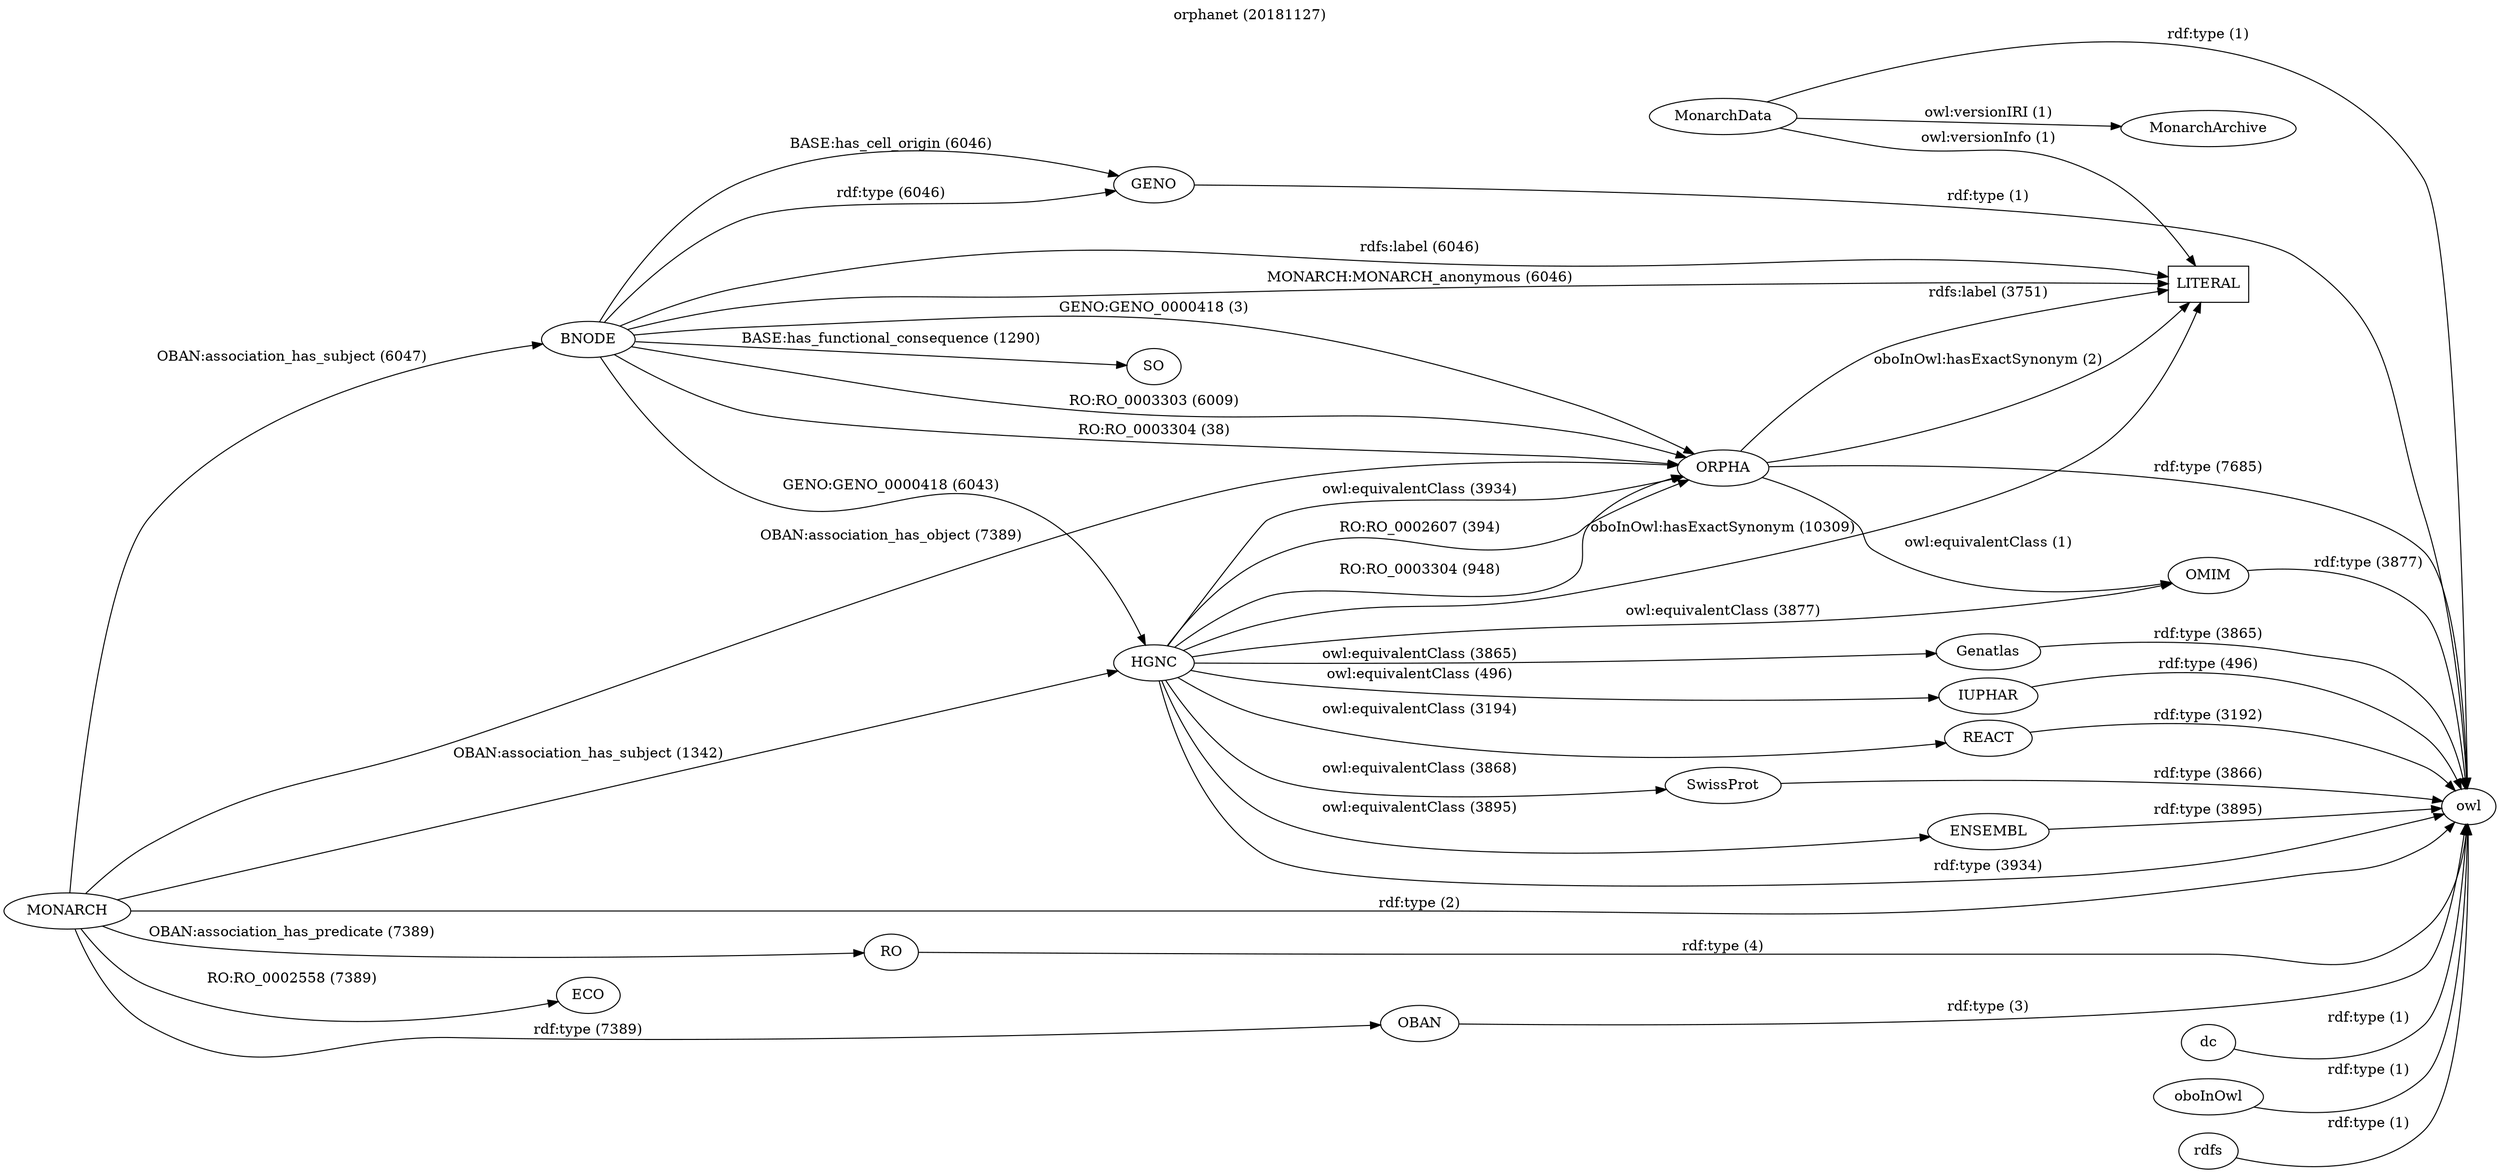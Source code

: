 digraph {
rankdir=LR;
charset="utf-8";
BNODE -> GENO [label="BASE:has_cell_origin (6046)"];
BNODE -> SO [label="BASE:has_functional_consequence (1290)"];
BNODE -> HGNC [label="GENO:GENO_0000418 (6043)"];
BNODE -> ORPHA [label="GENO:GENO_0000418 (3)"];
BNODE -> LITERAL [label="MONARCH:MONARCH_anonymous (6046)"];
BNODE -> ORPHA [label="RO:RO_0003303 (6009)"];
BNODE -> ORPHA [label="RO:RO_0003304 (38)"];
BNODE -> GENO [label="rdf:type (6046)"];
BNODE -> LITERAL [label="rdfs:label (6046)"];
ENSEMBL -> owl [label="rdf:type (3895)"];
GENO -> owl [label="rdf:type (1)"];
Genatlas -> owl [label="rdf:type (3865)"];
HGNC -> ORPHA [label="RO:RO_0002607 (394)"];
HGNC -> ORPHA [label="RO:RO_0003304 (948)"];
HGNC -> LITERAL [label="oboInOwl:hasExactSynonym (10309)"];
HGNC -> ENSEMBL [label="owl:equivalentClass (3895)"];
HGNC -> Genatlas [label="owl:equivalentClass (3865)"];
HGNC -> IUPHAR [label="owl:equivalentClass (496)"];
HGNC -> OMIM [label="owl:equivalentClass (3877)"];
HGNC -> ORPHA [label="owl:equivalentClass (3934)"];
HGNC -> REACT [label="owl:equivalentClass (3194)"];
HGNC -> SwissProt [label="owl:equivalentClass (3868)"];
HGNC -> owl [label="rdf:type (3934)"];
IUPHAR -> owl [label="rdf:type (496)"];
MONARCH -> ORPHA [label="OBAN:association_has_object (7389)"];
MONARCH -> RO [label="OBAN:association_has_predicate (7389)"];
MONARCH -> BNODE [label="OBAN:association_has_subject (6047)"];
MONARCH -> HGNC [label="OBAN:association_has_subject (1342)"];
MONARCH -> ECO [label="RO:RO_0002558 (7389)"];
MONARCH -> OBAN [label="rdf:type (7389)"];
MONARCH -> owl [label="rdf:type (2)"];
MonarchData -> MonarchArchive [label="owl:versionIRI (1)"];
MonarchData -> LITERAL [label="owl:versionInfo (1)"];
MonarchData -> owl [label="rdf:type (1)"];
OBAN -> owl [label="rdf:type (3)"];
OMIM -> owl [label="rdf:type (3877)"];
ORPHA -> LITERAL [label="oboInOwl:hasExactSynonym (2)"];
ORPHA -> OMIM [label="owl:equivalentClass (1)"];
ORPHA -> owl [label="rdf:type (7685)"];
ORPHA -> LITERAL [label="rdfs:label (3751)"];
REACT -> owl [label="rdf:type (3192)"];
RO -> owl [label="rdf:type (4)"];
SwissProt -> owl [label="rdf:type (3866)"];
dc -> owl [label="rdf:type (1)"];
oboInOwl -> owl [label="rdf:type (1)"];
rdfs -> owl [label="rdf:type (1)"];
LITERAL [shape=record];
labelloc="t";
label="orphanet (20181127)";
}
